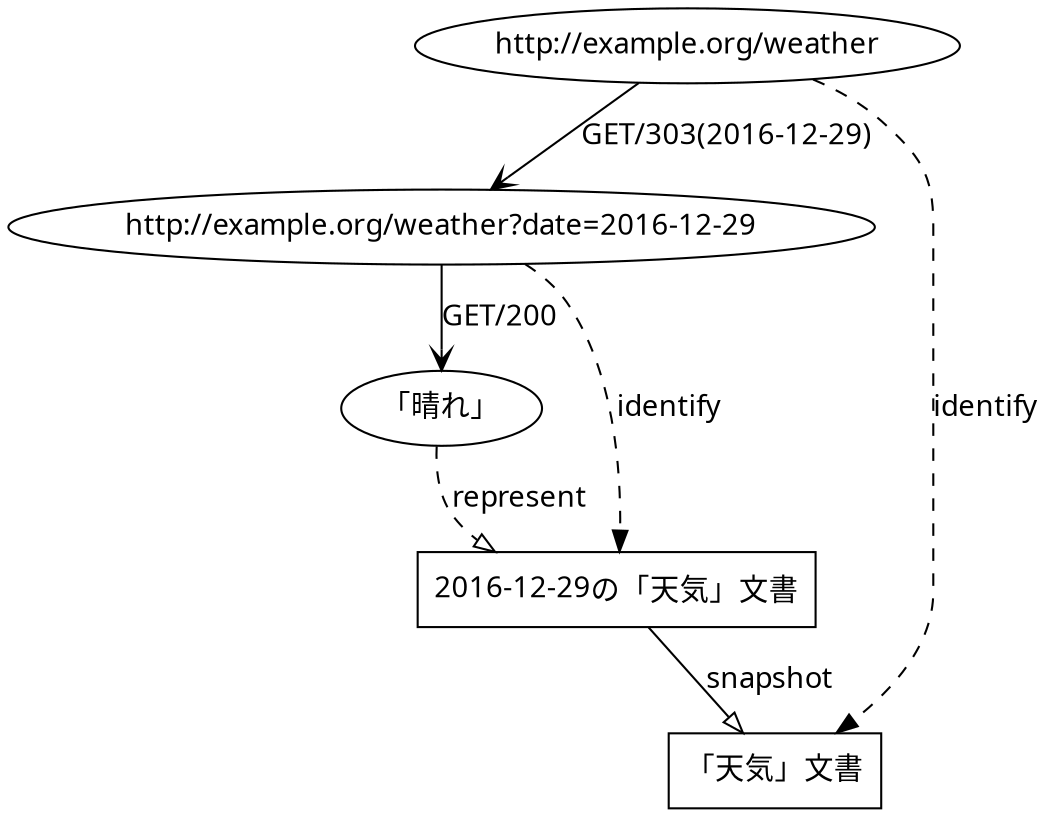 digraph Weather {

  graph [fontname="Yu Gothic"]
  node [fontname="Yu Gothic"]
  edge [fontname="Yu Gothic", arrowhead=vee]

  {
    "「晴れ」" [shape=ellipse]
    "http://example.org/weather" [shape=ellipse]
    "http://example.org/weather?date=2016-12-29" [shape=ellipse]
    "2016-12-29の「天気」文書" [shape=box]
    "「天気」文書" [shape=box]
  }

  "「晴れ」" -> "2016-12-29の「天気」文書" [label=represent, arrowhead=onormal, style=dashed]
  "2016-12-29の「天気」文書" -> "「天気」文書" [label=snapshot, arrowhead=onormal]
  "http://example.org/weather" -> "「天気」文書" [label=identify, arrowhead=normal, style=dashed]
  "http://example.org/weather?date=2016-12-29" -> "2016-12-29の「天気」文書" [label=identify, arrowhead=normal, style=dashed]

  "http://example.org/weather" -> "http://example.org/weather?date=2016-12-29" [label="GET/303(2016-12-29)"]
  "http://example.org/weather?date=2016-12-29" -> "「晴れ」" [label="GET/200"]

}